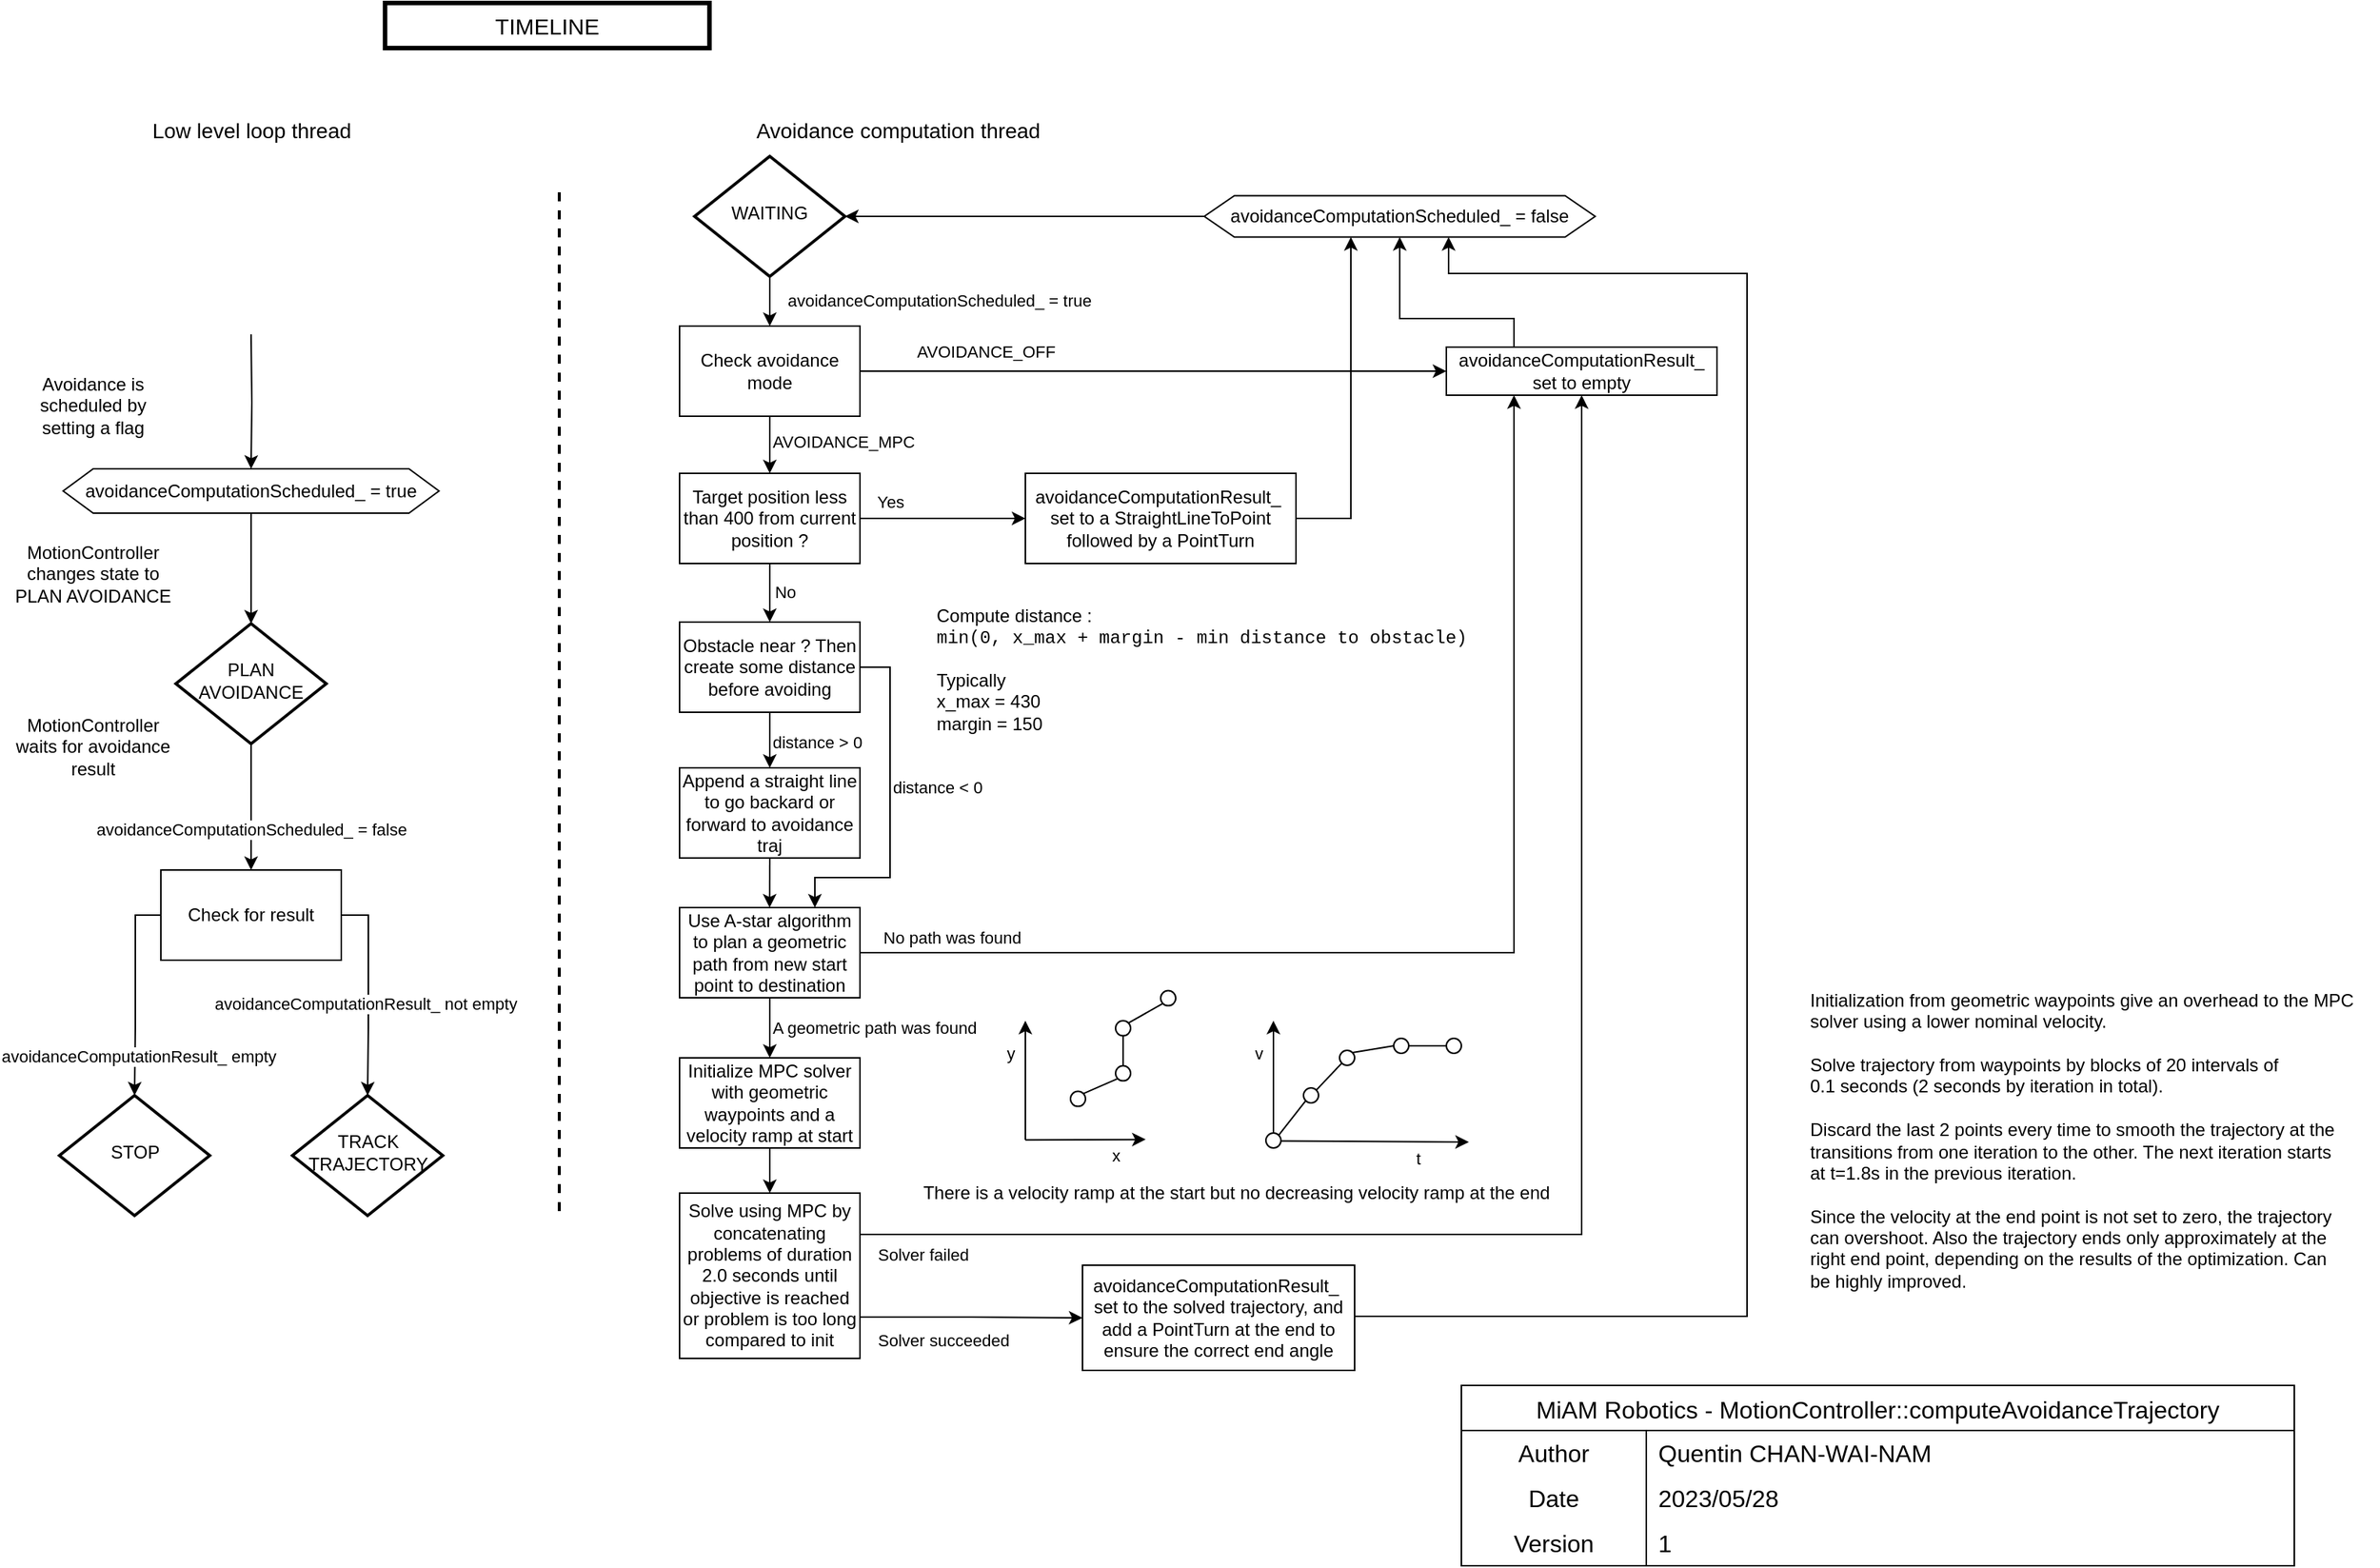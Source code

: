 <mxfile version="21.3.3" type="google">
  <diagram id="C5RBs43oDa-KdzZeNtuy" name="Page-1">
    <mxGraphModel grid="1" page="1" gridSize="10" guides="1" tooltips="1" connect="1" arrows="1" fold="1" pageScale="1" pageWidth="1654" pageHeight="1169" math="0" shadow="0">
      <root>
        <mxCell id="WIyWlLk6GJQsqaUBKTNV-0" />
        <mxCell id="WIyWlLk6GJQsqaUBKTNV-1" parent="WIyWlLk6GJQsqaUBKTNV-0" />
        <mxCell id="Gbv1jejS2D5YbB3k_reu-0" value="TIMELINE" style="rounded=0;whiteSpace=wrap;html=1;labelBorderColor=none;strokeWidth=3;fontSize=15;" vertex="1" parent="WIyWlLk6GJQsqaUBKTNV-1">
          <mxGeometry x="-3025.88" y="50" width="215.75" height="30" as="geometry" />
        </mxCell>
        <mxCell id="Gbv1jejS2D5YbB3k_reu-72" value="MiAM Robotics - MotionController::computeAvoidanceTrajectory" style="shape=table;startSize=30;container=1;collapsible=0;childLayout=tableLayout;fixedRows=1;rowLines=0;fontStyle=0;strokeColor=default;fontSize=16;" vertex="1" parent="WIyWlLk6GJQsqaUBKTNV-1">
          <mxGeometry x="-2310" y="970" width="554" height="120" as="geometry" />
        </mxCell>
        <mxCell id="Gbv1jejS2D5YbB3k_reu-76" value="" style="shape=tableRow;horizontal=0;startSize=0;swimlaneHead=0;swimlaneBody=0;top=0;left=0;bottom=0;right=0;collapsible=0;dropTarget=0;fillColor=none;points=[[0,0.5],[1,0.5]];portConstraint=eastwest;strokeColor=inherit;fontSize=16;" vertex="1" parent="Gbv1jejS2D5YbB3k_reu-72">
          <mxGeometry y="30" width="554" height="30" as="geometry" />
        </mxCell>
        <mxCell id="Gbv1jejS2D5YbB3k_reu-77" value="Author" style="shape=partialRectangle;html=1;whiteSpace=wrap;connectable=0;fillColor=none;top=0;left=0;bottom=0;right=0;overflow=hidden;strokeColor=inherit;fontSize=16;" vertex="1" parent="Gbv1jejS2D5YbB3k_reu-76">
          <mxGeometry width="123" height="30" as="geometry">
            <mxRectangle width="123" height="30" as="alternateBounds" />
          </mxGeometry>
        </mxCell>
        <mxCell id="Gbv1jejS2D5YbB3k_reu-78" value="Quentin CHAN-WAI-NAM" style="shape=partialRectangle;html=1;whiteSpace=wrap;connectable=0;fillColor=none;top=0;left=0;bottom=0;right=0;align=left;spacingLeft=6;overflow=hidden;strokeColor=inherit;fontSize=16;" vertex="1" parent="Gbv1jejS2D5YbB3k_reu-76">
          <mxGeometry x="123" width="431" height="30" as="geometry">
            <mxRectangle width="431" height="30" as="alternateBounds" />
          </mxGeometry>
        </mxCell>
        <mxCell id="Gbv1jejS2D5YbB3k_reu-79" value="" style="shape=tableRow;horizontal=0;startSize=0;swimlaneHead=0;swimlaneBody=0;top=0;left=0;bottom=0;right=0;collapsible=0;dropTarget=0;fillColor=none;points=[[0,0.5],[1,0.5]];portConstraint=eastwest;strokeColor=inherit;fontSize=16;" vertex="1" parent="Gbv1jejS2D5YbB3k_reu-72">
          <mxGeometry y="60" width="554" height="30" as="geometry" />
        </mxCell>
        <mxCell id="Gbv1jejS2D5YbB3k_reu-80" value="Date" style="shape=partialRectangle;html=1;whiteSpace=wrap;connectable=0;fillColor=none;top=0;left=0;bottom=0;right=0;overflow=hidden;strokeColor=inherit;fontSize=16;" vertex="1" parent="Gbv1jejS2D5YbB3k_reu-79">
          <mxGeometry width="123" height="30" as="geometry">
            <mxRectangle width="123" height="30" as="alternateBounds" />
          </mxGeometry>
        </mxCell>
        <mxCell id="Gbv1jejS2D5YbB3k_reu-81" value="&lt;div&gt;2023/05/28&lt;/div&gt;" style="shape=partialRectangle;html=1;whiteSpace=wrap;connectable=0;fillColor=none;top=0;left=0;bottom=0;right=0;align=left;spacingLeft=6;overflow=hidden;strokeColor=inherit;fontSize=16;" vertex="1" parent="Gbv1jejS2D5YbB3k_reu-79">
          <mxGeometry x="123" width="431" height="30" as="geometry">
            <mxRectangle width="431" height="30" as="alternateBounds" />
          </mxGeometry>
        </mxCell>
        <mxCell id="Gbv1jejS2D5YbB3k_reu-84" style="shape=tableRow;horizontal=0;startSize=0;swimlaneHead=0;swimlaneBody=0;top=0;left=0;bottom=0;right=0;collapsible=0;dropTarget=0;fillColor=none;points=[[0,0.5],[1,0.5]];portConstraint=eastwest;strokeColor=inherit;fontSize=16;" vertex="1" parent="Gbv1jejS2D5YbB3k_reu-72">
          <mxGeometry y="90" width="554" height="30" as="geometry" />
        </mxCell>
        <mxCell id="Gbv1jejS2D5YbB3k_reu-85" value="Version" style="shape=partialRectangle;html=1;whiteSpace=wrap;connectable=0;fillColor=none;top=0;left=0;bottom=0;right=0;overflow=hidden;strokeColor=inherit;fontSize=16;" vertex="1" parent="Gbv1jejS2D5YbB3k_reu-84">
          <mxGeometry width="123" height="30" as="geometry">
            <mxRectangle width="123" height="30" as="alternateBounds" />
          </mxGeometry>
        </mxCell>
        <mxCell id="Gbv1jejS2D5YbB3k_reu-86" value="1" style="shape=partialRectangle;html=1;whiteSpace=wrap;connectable=0;fillColor=none;top=0;left=0;bottom=0;right=0;align=left;spacingLeft=6;overflow=hidden;strokeColor=inherit;fontSize=16;" vertex="1" parent="Gbv1jejS2D5YbB3k_reu-84">
          <mxGeometry x="123" width="431" height="30" as="geometry">
            <mxRectangle width="431" height="30" as="alternateBounds" />
          </mxGeometry>
        </mxCell>
        <mxCell id="au-9TqecU8oirwRdrZ1P-4" style="edgeStyle=orthogonalEdgeStyle;rounded=0;orthogonalLoop=1;jettySize=auto;html=1;exitX=0.5;exitY=1;exitDx=0;exitDy=0;entryX=0.5;entryY=0;entryDx=0;entryDy=0;" edge="1" parent="WIyWlLk6GJQsqaUBKTNV-1" target="au-9TqecU8oirwRdrZ1P-3">
          <mxGeometry relative="1" as="geometry">
            <mxPoint x="-3115" y="270.5" as="sourcePoint" />
          </mxGeometry>
        </mxCell>
        <mxCell id="au-9TqecU8oirwRdrZ1P-1" value="&lt;div&gt;MotionController changes state to PLAN AVOIDANCE&lt;/div&gt;" style="text;html=1;strokeColor=none;fillColor=none;align=center;verticalAlign=middle;whiteSpace=wrap;rounded=0;" vertex="1" parent="WIyWlLk6GJQsqaUBKTNV-1">
          <mxGeometry x="-3275" y="415" width="110" height="30" as="geometry" />
        </mxCell>
        <mxCell id="au-9TqecU8oirwRdrZ1P-2" value="Avoidance is scheduled by setting a flag" style="text;html=1;strokeColor=none;fillColor=none;align=center;verticalAlign=middle;whiteSpace=wrap;rounded=0;" vertex="1" parent="WIyWlLk6GJQsqaUBKTNV-1">
          <mxGeometry x="-3275" y="303" width="110" height="30" as="geometry" />
        </mxCell>
        <mxCell id="au-9TqecU8oirwRdrZ1P-17" style="edgeStyle=orthogonalEdgeStyle;rounded=0;orthogonalLoop=1;jettySize=auto;html=1;exitX=0.5;exitY=1;exitDx=0;exitDy=0;entryX=0.5;entryY=0;entryDx=0;entryDy=0;" edge="1" parent="WIyWlLk6GJQsqaUBKTNV-1" source="au-9TqecU8oirwRdrZ1P-3" target="au-9TqecU8oirwRdrZ1P-23">
          <mxGeometry relative="1" as="geometry">
            <mxPoint x="-3070" y="400" as="targetPoint" />
          </mxGeometry>
        </mxCell>
        <mxCell id="au-9TqecU8oirwRdrZ1P-3" value="&lt;div&gt;avoidanceComputationScheduled_ = true&lt;/div&gt;" style="shape=hexagon;perimeter=hexagonPerimeter2;whiteSpace=wrap;html=1;fixedSize=1;" vertex="1" parent="WIyWlLk6GJQsqaUBKTNV-1">
          <mxGeometry x="-3240" y="360" width="250" height="29.5" as="geometry" />
        </mxCell>
        <mxCell id="au-9TqecU8oirwRdrZ1P-5" value="Low level loop thread" style="text;html=1;align=center;verticalAlign=middle;resizable=0;points=[];autosize=1;strokeColor=none;fillColor=none;fontSize=14;" vertex="1" parent="WIyWlLk6GJQsqaUBKTNV-1">
          <mxGeometry x="-3190" y="120" width="150" height="30" as="geometry" />
        </mxCell>
        <mxCell id="au-9TqecU8oirwRdrZ1P-6" value="Avoidance computation thread" style="text;html=1;align=center;verticalAlign=middle;resizable=0;points=[];autosize=1;strokeColor=none;fillColor=none;fontSize=14;" vertex="1" parent="WIyWlLk6GJQsqaUBKTNV-1">
          <mxGeometry x="-2790" y="120" width="210" height="30" as="geometry" />
        </mxCell>
        <mxCell id="au-9TqecU8oirwRdrZ1P-7" value="" style="endArrow=none;dashed=1;html=1;strokeWidth=2;rounded=0;" edge="1" parent="WIyWlLk6GJQsqaUBKTNV-1">
          <mxGeometry width="50" height="50" relative="1" as="geometry">
            <mxPoint x="-2910" y="854" as="sourcePoint" />
            <mxPoint x="-2910" y="170" as="targetPoint" />
          </mxGeometry>
        </mxCell>
        <mxCell id="au-9TqecU8oirwRdrZ1P-10" value="&lt;div&gt;avoidanceComputationScheduled_ = true&lt;/div&gt;" style="edgeStyle=orthogonalEdgeStyle;rounded=0;orthogonalLoop=1;jettySize=auto;html=1;exitX=0.5;exitY=1;exitDx=0;exitDy=0;entryX=0.5;entryY=0;entryDx=0;entryDy=0;align=left;" edge="1" parent="WIyWlLk6GJQsqaUBKTNV-1" source="au-9TqecU8oirwRdrZ1P-9" target="au-9TqecU8oirwRdrZ1P-30">
          <mxGeometry x="-0.048" y="10" relative="1" as="geometry">
            <mxPoint x="-2770" y="295" as="targetPoint" />
            <mxPoint as="offset" />
          </mxGeometry>
        </mxCell>
        <mxCell id="au-9TqecU8oirwRdrZ1P-9" value="WAITING" style="rhombus;whiteSpace=wrap;html=1;shadow=0;fontFamily=Helvetica;fontSize=12;align=center;strokeWidth=2;spacing=6;spacingTop=-4;" vertex="1" parent="WIyWlLk6GJQsqaUBKTNV-1">
          <mxGeometry x="-2820" y="152" width="100" height="80" as="geometry" />
        </mxCell>
        <mxCell id="au-9TqecU8oirwRdrZ1P-13" value="AVOIDANCE_OFF" style="edgeStyle=orthogonalEdgeStyle;rounded=0;orthogonalLoop=1;jettySize=auto;html=1;exitX=1;exitY=0.5;exitDx=0;exitDy=0;align=left;entryX=0;entryY=0.5;entryDx=0;entryDy=0;" edge="1" parent="WIyWlLk6GJQsqaUBKTNV-1" source="au-9TqecU8oirwRdrZ1P-30" target="au-9TqecU8oirwRdrZ1P-40">
          <mxGeometry x="-0.818" y="13" relative="1" as="geometry">
            <mxPoint x="-2600" y="363" as="targetPoint" />
            <mxPoint x="-2720" y="368" as="sourcePoint" />
            <mxPoint as="offset" />
          </mxGeometry>
        </mxCell>
        <mxCell id="au-9TqecU8oirwRdrZ1P-25" value="AVOIDANCE_MPC" style="edgeStyle=orthogonalEdgeStyle;rounded=0;orthogonalLoop=1;jettySize=auto;html=1;exitX=0.5;exitY=1;exitDx=0;exitDy=0;align=left;entryX=0.5;entryY=0;entryDx=0;entryDy=0;" edge="1" parent="WIyWlLk6GJQsqaUBKTNV-1" source="au-9TqecU8oirwRdrZ1P-30" target="au-9TqecU8oirwRdrZ1P-28">
          <mxGeometry x="-0.105" relative="1" as="geometry">
            <mxPoint x="-2770" y="401.5" as="targetPoint" />
            <mxPoint x="-2770" y="340" as="sourcePoint" />
            <mxPoint as="offset" />
          </mxGeometry>
        </mxCell>
        <mxCell id="au-9TqecU8oirwRdrZ1P-16" style="edgeStyle=orthogonalEdgeStyle;rounded=0;orthogonalLoop=1;jettySize=auto;html=1;exitX=0;exitY=0.5;exitDx=0;exitDy=0;entryX=1;entryY=0.5;entryDx=0;entryDy=0;" edge="1" parent="WIyWlLk6GJQsqaUBKTNV-1" source="au-9TqecU8oirwRdrZ1P-32" target="au-9TqecU8oirwRdrZ1P-9">
          <mxGeometry relative="1" as="geometry" />
        </mxCell>
        <mxCell id="au-9TqecU8oirwRdrZ1P-33" style="edgeStyle=orthogonalEdgeStyle;rounded=0;orthogonalLoop=1;jettySize=auto;html=1;exitX=0.25;exitY=0;exitDx=0;exitDy=0;entryX=0.5;entryY=1;entryDx=0;entryDy=0;" edge="1" parent="WIyWlLk6GJQsqaUBKTNV-1" source="au-9TqecU8oirwRdrZ1P-40" target="au-9TqecU8oirwRdrZ1P-32">
          <mxGeometry relative="1" as="geometry">
            <mxPoint x="-2440" y="398" as="sourcePoint" />
            <Array as="points">
              <mxPoint x="-2275" y="260" />
              <mxPoint x="-2351" y="260" />
            </Array>
          </mxGeometry>
        </mxCell>
        <mxCell id="au-9TqecU8oirwRdrZ1P-21" value="avoidanceComputationResult_ empty" style="edgeStyle=orthogonalEdgeStyle;rounded=0;orthogonalLoop=1;jettySize=auto;html=1;exitX=0;exitY=0.5;exitDx=0;exitDy=0;entryX=0.5;entryY=0;entryDx=0;entryDy=0;" edge="1" parent="WIyWlLk6GJQsqaUBKTNV-1" source="au-9TqecU8oirwRdrZ1P-45" target="au-9TqecU8oirwRdrZ1P-19">
          <mxGeometry x="0.617" y="2" relative="1" as="geometry">
            <mxPoint x="-3165" y="574" as="sourcePoint" />
            <Array as="points">
              <mxPoint x="-3192" y="657" />
              <mxPoint x="-3192" y="732" />
            </Array>
            <mxPoint as="offset" />
          </mxGeometry>
        </mxCell>
        <mxCell id="au-9TqecU8oirwRdrZ1P-22" value="avoidanceComputationResult_ not empty" style="edgeStyle=orthogonalEdgeStyle;rounded=0;orthogonalLoop=1;jettySize=auto;html=1;exitX=1;exitY=0.5;exitDx=0;exitDy=0;entryX=0.5;entryY=0;entryDx=0;entryDy=0;" edge="1" parent="WIyWlLk6GJQsqaUBKTNV-1" source="au-9TqecU8oirwRdrZ1P-45" target="au-9TqecU8oirwRdrZ1P-20">
          <mxGeometry x="0.105" y="-2" relative="1" as="geometry">
            <mxPoint x="-3065" y="574" as="sourcePoint" />
            <Array as="points">
              <mxPoint x="-3037" y="657" />
              <mxPoint x="-3037" y="732" />
            </Array>
            <mxPoint as="offset" />
          </mxGeometry>
        </mxCell>
        <mxCell id="au-9TqecU8oirwRdrZ1P-19" value="STOP" style="rhombus;whiteSpace=wrap;html=1;shadow=0;fontFamily=Helvetica;fontSize=12;align=center;strokeWidth=2;spacing=6;spacingTop=-4;" vertex="1" parent="WIyWlLk6GJQsqaUBKTNV-1">
          <mxGeometry x="-3242.5" y="777" width="100" height="80" as="geometry" />
        </mxCell>
        <mxCell id="au-9TqecU8oirwRdrZ1P-20" value="TRACK TRAJECTORY" style="rhombus;whiteSpace=wrap;html=1;shadow=0;fontFamily=Helvetica;fontSize=12;align=center;strokeWidth=2;spacing=6;spacingTop=-4;" vertex="1" parent="WIyWlLk6GJQsqaUBKTNV-1">
          <mxGeometry x="-3087.5" y="777" width="100" height="80" as="geometry" />
        </mxCell>
        <mxCell id="au-9TqecU8oirwRdrZ1P-46" value="avoidanceComputationScheduled_ = false" style="edgeStyle=orthogonalEdgeStyle;rounded=0;orthogonalLoop=1;jettySize=auto;html=1;exitX=0.5;exitY=1;exitDx=0;exitDy=0;entryX=0.5;entryY=0;entryDx=0;entryDy=0;" edge="1" parent="WIyWlLk6GJQsqaUBKTNV-1" source="au-9TqecU8oirwRdrZ1P-23" target="au-9TqecU8oirwRdrZ1P-45">
          <mxGeometry x="0.357" relative="1" as="geometry">
            <mxPoint as="offset" />
          </mxGeometry>
        </mxCell>
        <mxCell id="au-9TqecU8oirwRdrZ1P-23" value="PLAN AVOIDANCE" style="rhombus;whiteSpace=wrap;html=1;shadow=0;fontFamily=Helvetica;fontSize=12;align=center;strokeWidth=2;spacing=6;spacingTop=-4;" vertex="1" parent="WIyWlLk6GJQsqaUBKTNV-1">
          <mxGeometry x="-3165" y="463" width="100" height="80" as="geometry" />
        </mxCell>
        <mxCell id="au-9TqecU8oirwRdrZ1P-43" value="Yes" style="edgeStyle=orthogonalEdgeStyle;rounded=0;orthogonalLoop=1;jettySize=auto;html=1;exitX=1;exitY=0.5;exitDx=0;exitDy=0;entryX=0;entryY=0.5;entryDx=0;entryDy=0;" edge="1" parent="WIyWlLk6GJQsqaUBKTNV-1" source="au-9TqecU8oirwRdrZ1P-28" target="au-9TqecU8oirwRdrZ1P-42">
          <mxGeometry x="-0.636" y="11" relative="1" as="geometry">
            <mxPoint as="offset" />
          </mxGeometry>
        </mxCell>
        <mxCell id="au-9TqecU8oirwRdrZ1P-48" value="No" style="edgeStyle=orthogonalEdgeStyle;rounded=0;orthogonalLoop=1;jettySize=auto;html=1;exitX=0.5;exitY=1;exitDx=0;exitDy=0;entryX=0.5;entryY=0;entryDx=0;entryDy=0;" edge="1" parent="WIyWlLk6GJQsqaUBKTNV-1" source="au-9TqecU8oirwRdrZ1P-28" target="au-9TqecU8oirwRdrZ1P-49">
          <mxGeometry x="-0.026" y="10" relative="1" as="geometry">
            <mxPoint x="-2770" y="462" as="targetPoint" />
            <mxPoint as="offset" />
          </mxGeometry>
        </mxCell>
        <mxCell id="au-9TqecU8oirwRdrZ1P-28" value="Target position less than 400 from current position ?" style="rounded=0;whiteSpace=wrap;html=1;" vertex="1" parent="WIyWlLk6GJQsqaUBKTNV-1">
          <mxGeometry x="-2830" y="363" width="120" height="60" as="geometry" />
        </mxCell>
        <mxCell id="au-9TqecU8oirwRdrZ1P-30" value="Check avoidance mode" style="rounded=0;whiteSpace=wrap;html=1;" vertex="1" parent="WIyWlLk6GJQsqaUBKTNV-1">
          <mxGeometry x="-2830" y="265" width="120" height="60" as="geometry" />
        </mxCell>
        <mxCell id="au-9TqecU8oirwRdrZ1P-32" value="&lt;div&gt;avoidanceComputationScheduled_ = false&lt;/div&gt;" style="shape=hexagon;perimeter=hexagonPerimeter2;whiteSpace=wrap;html=1;fixedSize=1;" vertex="1" parent="WIyWlLk6GJQsqaUBKTNV-1">
          <mxGeometry x="-2481" y="178.25" width="260" height="27.5" as="geometry" />
        </mxCell>
        <mxCell id="au-9TqecU8oirwRdrZ1P-40" value="&lt;div&gt;avoidanceComputationResult_ set to empty&lt;/div&gt;" style="rounded=0;whiteSpace=wrap;html=1;" vertex="1" parent="WIyWlLk6GJQsqaUBKTNV-1">
          <mxGeometry x="-2320" y="279" width="180" height="32" as="geometry" />
        </mxCell>
        <mxCell id="au-9TqecU8oirwRdrZ1P-44" style="edgeStyle=orthogonalEdgeStyle;rounded=0;orthogonalLoop=1;jettySize=auto;html=1;exitX=1;exitY=0.5;exitDx=0;exitDy=0;entryX=0.375;entryY=1;entryDx=0;entryDy=0;" edge="1" parent="WIyWlLk6GJQsqaUBKTNV-1" source="au-9TqecU8oirwRdrZ1P-42" target="au-9TqecU8oirwRdrZ1P-32">
          <mxGeometry relative="1" as="geometry" />
        </mxCell>
        <mxCell id="au-9TqecU8oirwRdrZ1P-42" value="avoidanceComputationResult_&amp;nbsp; set to a StraightLineToPoint followed by a PointTurn" style="rounded=0;whiteSpace=wrap;html=1;" vertex="1" parent="WIyWlLk6GJQsqaUBKTNV-1">
          <mxGeometry x="-2600" y="363" width="180" height="60" as="geometry" />
        </mxCell>
        <mxCell id="au-9TqecU8oirwRdrZ1P-45" value="Check for result" style="rounded=0;whiteSpace=wrap;html=1;" vertex="1" parent="WIyWlLk6GJQsqaUBKTNV-1">
          <mxGeometry x="-3175" y="627" width="120" height="60" as="geometry" />
        </mxCell>
        <mxCell id="au-9TqecU8oirwRdrZ1P-47" value="&lt;div&gt;MotionController waits for avoidance result&lt;br&gt;&lt;/div&gt;" style="text;html=1;strokeColor=none;fillColor=none;align=center;verticalAlign=middle;whiteSpace=wrap;rounded=0;" vertex="1" parent="WIyWlLk6GJQsqaUBKTNV-1">
          <mxGeometry x="-3275" y="530" width="110" height="30" as="geometry" />
        </mxCell>
        <mxCell id="au-9TqecU8oirwRdrZ1P-53" value="distance &amp;gt; 0" style="edgeStyle=orthogonalEdgeStyle;rounded=0;orthogonalLoop=1;jettySize=auto;html=1;exitX=0.5;exitY=1;exitDx=0;exitDy=0;entryX=0.5;entryY=0;entryDx=0;entryDy=0;align=left;" edge="1" parent="WIyWlLk6GJQsqaUBKTNV-1" source="au-9TqecU8oirwRdrZ1P-49" target="au-9TqecU8oirwRdrZ1P-54">
          <mxGeometry x="0.081" relative="1" as="geometry">
            <mxPoint x="-2770.103" y="562" as="targetPoint" />
            <mxPoint as="offset" />
          </mxGeometry>
        </mxCell>
        <mxCell id="au-9TqecU8oirwRdrZ1P-59" value="distance &amp;lt; 0" style="edgeStyle=orthogonalEdgeStyle;rounded=0;orthogonalLoop=1;jettySize=auto;html=1;exitX=1;exitY=0.5;exitDx=0;exitDy=0;entryX=0.75;entryY=0;entryDx=0;entryDy=0;align=left;" edge="1" parent="WIyWlLk6GJQsqaUBKTNV-1" source="au-9TqecU8oirwRdrZ1P-49" target="au-9TqecU8oirwRdrZ1P-57">
          <mxGeometry x="-0.13" relative="1" as="geometry">
            <Array as="points">
              <mxPoint x="-2690" y="492" />
              <mxPoint x="-2690" y="632" />
              <mxPoint x="-2740" y="632" />
            </Array>
            <mxPoint as="offset" />
          </mxGeometry>
        </mxCell>
        <mxCell id="au-9TqecU8oirwRdrZ1P-49" value="Obstacle near ? Then create some distance before avoiding" style="rounded=0;whiteSpace=wrap;html=1;" vertex="1" parent="WIyWlLk6GJQsqaUBKTNV-1">
          <mxGeometry x="-2830" y="462" width="120" height="60" as="geometry" />
        </mxCell>
        <mxCell id="au-9TqecU8oirwRdrZ1P-50" value="&lt;div&gt;Compute distance :&lt;/div&gt;&lt;div&gt;&lt;font face=&quot;Courier New&quot;&gt;min(0, x_max + margin - min distance to obstacle)&lt;/font&gt;&lt;br&gt;&lt;/div&gt;" style="text;html=1;align=left;verticalAlign=middle;resizable=0;points=[];autosize=1;strokeColor=none;fillColor=none;" vertex="1" parent="WIyWlLk6GJQsqaUBKTNV-1">
          <mxGeometry x="-2661.5" y="445" width="380" height="40" as="geometry" />
        </mxCell>
        <mxCell id="au-9TqecU8oirwRdrZ1P-51" value="&lt;div&gt;Typically&lt;/div&gt;&lt;div&gt;x_max = 430&lt;/div&gt;&lt;div&gt;margin = 150&lt;br&gt;&lt;/div&gt;" style="text;html=1;align=left;verticalAlign=middle;resizable=0;points=[];autosize=1;strokeColor=none;fillColor=none;" vertex="1" parent="WIyWlLk6GJQsqaUBKTNV-1">
          <mxGeometry x="-2661.5" y="485" width="90" height="60" as="geometry" />
        </mxCell>
        <mxCell id="au-9TqecU8oirwRdrZ1P-55" style="edgeStyle=orthogonalEdgeStyle;rounded=0;orthogonalLoop=1;jettySize=auto;html=1;exitX=0.5;exitY=1;exitDx=0;exitDy=0;" edge="1" parent="WIyWlLk6GJQsqaUBKTNV-1" source="au-9TqecU8oirwRdrZ1P-54">
          <mxGeometry relative="1" as="geometry">
            <mxPoint x="-2770.103" y="652" as="targetPoint" />
          </mxGeometry>
        </mxCell>
        <mxCell id="au-9TqecU8oirwRdrZ1P-54" value="Append a straight line to go backard or forward to avoidance traj" style="rounded=0;whiteSpace=wrap;html=1;" vertex="1" parent="WIyWlLk6GJQsqaUBKTNV-1">
          <mxGeometry x="-2830" y="559" width="120" height="60" as="geometry" />
        </mxCell>
        <mxCell id="au-9TqecU8oirwRdrZ1P-60" value="No path was found" style="edgeStyle=orthogonalEdgeStyle;rounded=0;orthogonalLoop=1;jettySize=auto;html=1;exitX=1;exitY=0.5;exitDx=0;exitDy=0;entryX=0.25;entryY=1;entryDx=0;entryDy=0;" edge="1" parent="WIyWlLk6GJQsqaUBKTNV-1" source="au-9TqecU8oirwRdrZ1P-57" target="au-9TqecU8oirwRdrZ1P-40">
          <mxGeometry x="-0.849" y="10" relative="1" as="geometry">
            <mxPoint as="offset" />
          </mxGeometry>
        </mxCell>
        <mxCell id="au-9TqecU8oirwRdrZ1P-62" value="A geometric path was found" style="edgeStyle=orthogonalEdgeStyle;rounded=0;orthogonalLoop=1;jettySize=auto;html=1;exitX=0.5;exitY=1;exitDx=0;exitDy=0;entryX=0.5;entryY=0;entryDx=0;entryDy=0;align=left;" edge="1" parent="WIyWlLk6GJQsqaUBKTNV-1" source="au-9TqecU8oirwRdrZ1P-57" target="au-9TqecU8oirwRdrZ1P-61">
          <mxGeometry relative="1" as="geometry">
            <mxPoint as="offset" />
          </mxGeometry>
        </mxCell>
        <mxCell id="au-9TqecU8oirwRdrZ1P-57" value="Use A-star algorithm to plan a geometric path from new start point to destination" style="rounded=0;whiteSpace=wrap;html=1;" vertex="1" parent="WIyWlLk6GJQsqaUBKTNV-1">
          <mxGeometry x="-2830" y="652" width="120" height="60" as="geometry" />
        </mxCell>
        <mxCell id="au-9TqecU8oirwRdrZ1P-86" style="edgeStyle=orthogonalEdgeStyle;rounded=0;orthogonalLoop=1;jettySize=auto;html=1;exitX=0.5;exitY=1;exitDx=0;exitDy=0;entryX=0.5;entryY=0;entryDx=0;entryDy=0;" edge="1" parent="WIyWlLk6GJQsqaUBKTNV-1" source="au-9TqecU8oirwRdrZ1P-61" target="au-9TqecU8oirwRdrZ1P-84">
          <mxGeometry relative="1" as="geometry" />
        </mxCell>
        <mxCell id="au-9TqecU8oirwRdrZ1P-61" value="Initialize MPC solver with geometric waypoints and a velocity ramp at start" style="rounded=0;whiteSpace=wrap;html=1;" vertex="1" parent="WIyWlLk6GJQsqaUBKTNV-1">
          <mxGeometry x="-2830" y="752" width="120" height="60" as="geometry" />
        </mxCell>
        <mxCell id="au-9TqecU8oirwRdrZ1P-63" value="y" style="endArrow=classic;html=1;rounded=0;" edge="1" parent="WIyWlLk6GJQsqaUBKTNV-1">
          <mxGeometry x="0.466" y="10" width="50" height="50" relative="1" as="geometry">
            <mxPoint x="-2600" y="806.62" as="sourcePoint" />
            <mxPoint x="-2600" y="727.31" as="targetPoint" />
            <mxPoint as="offset" />
          </mxGeometry>
        </mxCell>
        <mxCell id="au-9TqecU8oirwRdrZ1P-64" value="x" style="endArrow=classic;html=1;rounded=0;" edge="1" parent="WIyWlLk6GJQsqaUBKTNV-1">
          <mxGeometry x="0.5" y="-11" width="50" height="50" relative="1" as="geometry">
            <mxPoint x="-2600" y="806.62" as="sourcePoint" />
            <mxPoint x="-2520" y="806.31" as="targetPoint" />
            <mxPoint as="offset" />
          </mxGeometry>
        </mxCell>
        <mxCell id="au-9TqecU8oirwRdrZ1P-70" style="rounded=0;orthogonalLoop=1;jettySize=auto;html=1;exitX=1;exitY=0;exitDx=0;exitDy=0;entryX=0;entryY=1;entryDx=0;entryDy=0;endArrow=none;endFill=0;" edge="1" parent="WIyWlLk6GJQsqaUBKTNV-1" source="au-9TqecU8oirwRdrZ1P-65" target="au-9TqecU8oirwRdrZ1P-66">
          <mxGeometry relative="1" as="geometry" />
        </mxCell>
        <mxCell id="au-9TqecU8oirwRdrZ1P-65" value="" style="ellipse;whiteSpace=wrap;html=1;aspect=fixed;fillColor=#ffffff;" vertex="1" parent="WIyWlLk6GJQsqaUBKTNV-1">
          <mxGeometry x="-2570" y="774.31" width="10" height="10" as="geometry" />
        </mxCell>
        <mxCell id="au-9TqecU8oirwRdrZ1P-71" style="rounded=0;orthogonalLoop=1;jettySize=auto;html=1;exitX=0.5;exitY=0;exitDx=0;exitDy=0;entryX=0.5;entryY=1;entryDx=0;entryDy=0;endArrow=none;endFill=0;" edge="1" parent="WIyWlLk6GJQsqaUBKTNV-1" source="au-9TqecU8oirwRdrZ1P-66" target="au-9TqecU8oirwRdrZ1P-67">
          <mxGeometry relative="1" as="geometry" />
        </mxCell>
        <mxCell id="au-9TqecU8oirwRdrZ1P-66" value="" style="ellipse;whiteSpace=wrap;html=1;aspect=fixed;fillColor=#ffffff;" vertex="1" parent="WIyWlLk6GJQsqaUBKTNV-1">
          <mxGeometry x="-2540" y="757.31" width="10" height="10" as="geometry" />
        </mxCell>
        <mxCell id="au-9TqecU8oirwRdrZ1P-72" style="rounded=0;orthogonalLoop=1;jettySize=auto;html=1;exitX=1;exitY=0;exitDx=0;exitDy=0;entryX=0;entryY=1;entryDx=0;entryDy=0;endArrow=none;endFill=0;" edge="1" parent="WIyWlLk6GJQsqaUBKTNV-1" source="au-9TqecU8oirwRdrZ1P-67" target="au-9TqecU8oirwRdrZ1P-69">
          <mxGeometry relative="1" as="geometry" />
        </mxCell>
        <mxCell id="au-9TqecU8oirwRdrZ1P-67" value="" style="ellipse;whiteSpace=wrap;html=1;aspect=fixed;fillColor=#ffffff;" vertex="1" parent="WIyWlLk6GJQsqaUBKTNV-1">
          <mxGeometry x="-2540" y="727.31" width="10" height="10" as="geometry" />
        </mxCell>
        <mxCell id="au-9TqecU8oirwRdrZ1P-69" value="" style="ellipse;whiteSpace=wrap;html=1;aspect=fixed;fillColor=#ffffff;" vertex="1" parent="WIyWlLk6GJQsqaUBKTNV-1">
          <mxGeometry x="-2510" y="707.31" width="10" height="10" as="geometry" />
        </mxCell>
        <mxCell id="au-9TqecU8oirwRdrZ1P-73" value="v" style="endArrow=classic;html=1;rounded=0;" edge="1" parent="WIyWlLk6GJQsqaUBKTNV-1">
          <mxGeometry x="0.466" y="10" width="50" height="50" relative="1" as="geometry">
            <mxPoint x="-2435" y="806.62" as="sourcePoint" />
            <mxPoint x="-2435" y="727.31" as="targetPoint" />
            <mxPoint as="offset" />
          </mxGeometry>
        </mxCell>
        <mxCell id="au-9TqecU8oirwRdrZ1P-74" value="t" style="endArrow=classic;html=1;rounded=0;" edge="1" parent="WIyWlLk6GJQsqaUBKTNV-1">
          <mxGeometry x="0.5" y="-11" width="50" height="50" relative="1" as="geometry">
            <mxPoint x="-2440" y="807.31" as="sourcePoint" />
            <mxPoint x="-2305" y="808" as="targetPoint" />
            <mxPoint as="offset" />
          </mxGeometry>
        </mxCell>
        <mxCell id="au-9TqecU8oirwRdrZ1P-80" style="rounded=0;orthogonalLoop=1;jettySize=auto;html=1;exitX=1;exitY=0;exitDx=0;exitDy=0;entryX=0;entryY=1;entryDx=0;entryDy=0;endArrow=none;endFill=0;" edge="1" parent="WIyWlLk6GJQsqaUBKTNV-1" source="au-9TqecU8oirwRdrZ1P-75" target="au-9TqecU8oirwRdrZ1P-76">
          <mxGeometry relative="1" as="geometry" />
        </mxCell>
        <mxCell id="au-9TqecU8oirwRdrZ1P-75" value="" style="ellipse;whiteSpace=wrap;html=1;aspect=fixed;fillColor=#ffffff;" vertex="1" parent="WIyWlLk6GJQsqaUBKTNV-1">
          <mxGeometry x="-2440" y="802" width="10" height="10" as="geometry" />
        </mxCell>
        <mxCell id="au-9TqecU8oirwRdrZ1P-81" style="rounded=0;orthogonalLoop=1;jettySize=auto;html=1;exitX=1;exitY=0;exitDx=0;exitDy=0;entryX=0;entryY=1;entryDx=0;entryDy=0;endArrow=none;endFill=0;" edge="1" parent="WIyWlLk6GJQsqaUBKTNV-1" source="au-9TqecU8oirwRdrZ1P-76" target="au-9TqecU8oirwRdrZ1P-77">
          <mxGeometry relative="1" as="geometry" />
        </mxCell>
        <mxCell id="au-9TqecU8oirwRdrZ1P-76" value="" style="ellipse;whiteSpace=wrap;html=1;aspect=fixed;fillColor=#ffffff;" vertex="1" parent="WIyWlLk6GJQsqaUBKTNV-1">
          <mxGeometry x="-2415" y="772" width="10" height="10" as="geometry" />
        </mxCell>
        <mxCell id="au-9TqecU8oirwRdrZ1P-82" style="rounded=0;orthogonalLoop=1;jettySize=auto;html=1;exitX=1;exitY=0;exitDx=0;exitDy=0;entryX=0;entryY=0.5;entryDx=0;entryDy=0;endArrow=none;endFill=0;" edge="1" parent="WIyWlLk6GJQsqaUBKTNV-1" source="au-9TqecU8oirwRdrZ1P-77" target="au-9TqecU8oirwRdrZ1P-78">
          <mxGeometry relative="1" as="geometry" />
        </mxCell>
        <mxCell id="au-9TqecU8oirwRdrZ1P-77" value="" style="ellipse;whiteSpace=wrap;html=1;aspect=fixed;fillColor=#ffffff;" vertex="1" parent="WIyWlLk6GJQsqaUBKTNV-1">
          <mxGeometry x="-2391" y="747" width="10" height="10" as="geometry" />
        </mxCell>
        <mxCell id="au-9TqecU8oirwRdrZ1P-83" style="rounded=0;orthogonalLoop=1;jettySize=auto;html=1;exitX=1;exitY=0.5;exitDx=0;exitDy=0;entryX=0;entryY=0.5;entryDx=0;entryDy=0;endArrow=none;endFill=0;" edge="1" parent="WIyWlLk6GJQsqaUBKTNV-1" source="au-9TqecU8oirwRdrZ1P-78" target="au-9TqecU8oirwRdrZ1P-79">
          <mxGeometry relative="1" as="geometry" />
        </mxCell>
        <mxCell id="au-9TqecU8oirwRdrZ1P-78" value="" style="ellipse;whiteSpace=wrap;html=1;aspect=fixed;fillColor=#ffffff;" vertex="1" parent="WIyWlLk6GJQsqaUBKTNV-1">
          <mxGeometry x="-2355" y="739" width="10" height="10" as="geometry" />
        </mxCell>
        <mxCell id="au-9TqecU8oirwRdrZ1P-79" value="" style="ellipse;whiteSpace=wrap;html=1;aspect=fixed;fillColor=#ffffff;" vertex="1" parent="WIyWlLk6GJQsqaUBKTNV-1">
          <mxGeometry x="-2320" y="739" width="10" height="10" as="geometry" />
        </mxCell>
        <mxCell id="au-9TqecU8oirwRdrZ1P-87" value="Solver failed" style="edgeStyle=orthogonalEdgeStyle;rounded=0;orthogonalLoop=1;jettySize=auto;html=1;exitX=1;exitY=0.25;exitDx=0;exitDy=0;entryX=0.5;entryY=1;entryDx=0;entryDy=0;align=left;" edge="1" parent="WIyWlLk6GJQsqaUBKTNV-1" source="au-9TqecU8oirwRdrZ1P-84" target="au-9TqecU8oirwRdrZ1P-40">
          <mxGeometry x="-0.981" y="-13" relative="1" as="geometry">
            <mxPoint as="offset" />
          </mxGeometry>
        </mxCell>
        <mxCell id="au-9TqecU8oirwRdrZ1P-89" value="&lt;div&gt;Solver succeeded&lt;br&gt;&lt;/div&gt;" style="edgeStyle=orthogonalEdgeStyle;rounded=0;orthogonalLoop=1;jettySize=auto;html=1;exitX=1;exitY=0.75;exitDx=0;exitDy=0;entryX=0;entryY=0.5;entryDx=0;entryDy=0;align=left;" edge="1" parent="WIyWlLk6GJQsqaUBKTNV-1" source="au-9TqecU8oirwRdrZ1P-84" target="au-9TqecU8oirwRdrZ1P-88">
          <mxGeometry x="-0.865" y="-15" relative="1" as="geometry">
            <mxPoint as="offset" />
          </mxGeometry>
        </mxCell>
        <mxCell id="au-9TqecU8oirwRdrZ1P-84" value="Solve using MPC by concatenating problems of duration 2.0 seconds until objective is reached or problem is too long compared to init" style="rounded=0;whiteSpace=wrap;html=1;" vertex="1" parent="WIyWlLk6GJQsqaUBKTNV-1">
          <mxGeometry x="-2830" y="842" width="120" height="110" as="geometry" />
        </mxCell>
        <mxCell id="au-9TqecU8oirwRdrZ1P-91" style="edgeStyle=orthogonalEdgeStyle;rounded=0;orthogonalLoop=1;jettySize=auto;html=1;exitX=1;exitY=0.5;exitDx=0;exitDy=0;entryX=0.625;entryY=1;entryDx=0;entryDy=0;" edge="1" parent="WIyWlLk6GJQsqaUBKTNV-1" source="au-9TqecU8oirwRdrZ1P-88" target="au-9TqecU8oirwRdrZ1P-32">
          <mxGeometry relative="1" as="geometry">
            <Array as="points">
              <mxPoint x="-2120" y="924" />
              <mxPoint x="-2120" y="230" />
              <mxPoint x="-2318" y="230" />
            </Array>
          </mxGeometry>
        </mxCell>
        <mxCell id="au-9TqecU8oirwRdrZ1P-88" value="&lt;div&gt;avoidanceComputationResult_&amp;nbsp; set to the solved trajectory, and add a PointTurn at the end to ensure the correct end angle&lt;br&gt;&lt;/div&gt;" style="rounded=0;whiteSpace=wrap;html=1;" vertex="1" parent="WIyWlLk6GJQsqaUBKTNV-1">
          <mxGeometry x="-2562" y="890" width="181" height="70" as="geometry" />
        </mxCell>
        <mxCell id="au-9TqecU8oirwRdrZ1P-92" value="&lt;div&gt;Initialization from geometric waypoints give an overhead to the MPC&lt;/div&gt;&lt;div&gt;solver using a lower nominal velocity.&lt;br&gt;&lt;/div&gt;&lt;div&gt;&lt;br&gt;&lt;/div&gt;&lt;div&gt;Solve trajectory from waypoints by blocks of 20 intervals of &lt;br&gt;&lt;/div&gt;&lt;div&gt;0.1 seconds (2 seconds by iteration in total). &lt;br&gt;&lt;/div&gt;&lt;div&gt;&lt;br&gt;&lt;/div&gt;&lt;div&gt;Discard the last 2 points every time to smooth the trajectory at the &lt;br&gt;&lt;/div&gt;&lt;div&gt;transitions from one iteration to the other. The next iteration starts &lt;br&gt;&lt;/div&gt;&lt;div&gt;at t=1.8s in the previous iteration.&lt;br&gt;&lt;/div&gt;&lt;div&gt;&lt;br&gt;&lt;/div&gt;&lt;div&gt;Since the velocity at the end point is not set to zero, the trajectory &lt;br&gt;&lt;/div&gt;&lt;div&gt;can overshoot. Also the trajectory ends only approximately at the &lt;br&gt;&lt;/div&gt;&lt;div&gt;right end point, depending on the results of the optimization. Can&lt;/div&gt;&lt;div&gt;be highly improved.&lt;br&gt;&lt;/div&gt;" style="text;html=1;align=left;verticalAlign=middle;resizable=0;points=[];autosize=1;strokeColor=none;fillColor=none;" vertex="1" parent="WIyWlLk6GJQsqaUBKTNV-1">
          <mxGeometry x="-2080" y="697" width="380" height="220" as="geometry" />
        </mxCell>
        <mxCell id="au-9TqecU8oirwRdrZ1P-93" value="There is a velocity ramp at the start but no decreasing velocity ramp at the end" style="text;html=1;align=center;verticalAlign=middle;resizable=0;points=[];autosize=1;strokeColor=none;fillColor=none;" vertex="1" parent="WIyWlLk6GJQsqaUBKTNV-1">
          <mxGeometry x="-2680" y="827" width="440" height="30" as="geometry" />
        </mxCell>
      </root>
    </mxGraphModel>
  </diagram>
</mxfile>
